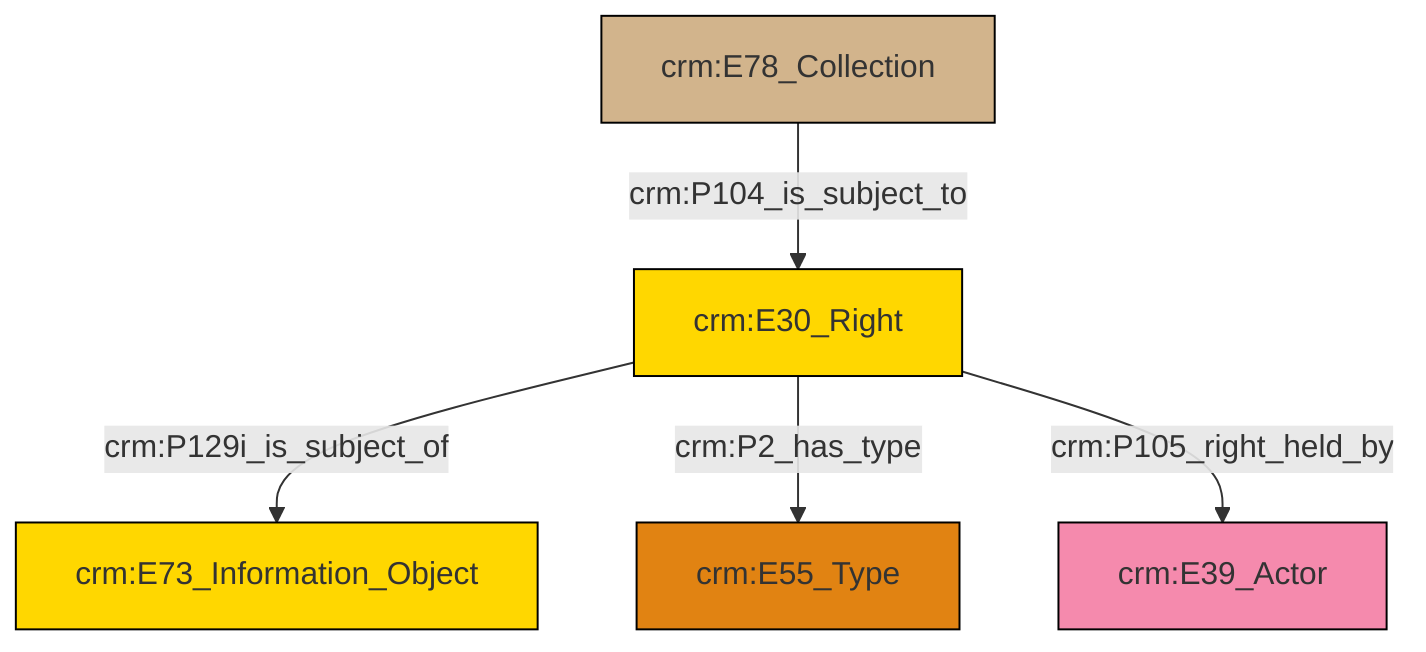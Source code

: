 graph TD
classDef Literal fill:#f2f2f2,stroke:#000000;
classDef CRM_Entity fill:#FFFFFF,stroke:#000000;
classDef Temporal_Entity fill:#00C9E6, stroke:#000000;
classDef Type fill:#E18312, stroke:#000000;
classDef Time-Span fill:#2C9C91, stroke:#000000;
classDef Appellation fill:#FFEB7F, stroke:#000000;
classDef Place fill:#008836, stroke:#000000;
classDef Persistent_Item fill:#B266B2, stroke:#000000;
classDef Conceptual_Object fill:#FFD700, stroke:#000000;
classDef Physical_Thing fill:#D2B48C, stroke:#000000;
classDef Actor fill:#f58aad, stroke:#000000;
classDef PC_Classes fill:#4ce600, stroke:#000000;
classDef Multi fill:#cccccc,stroke:#000000;

2["crm:E30_Right"]:::Conceptual_Object -->|crm:P129i_is_subject_of| 3["crm:E73_Information_Object"]:::Conceptual_Object
2["crm:E30_Right"]:::Conceptual_Object -->|crm:P2_has_type| 5["crm:E55_Type"]:::Type
7["crm:E78_Collection"]:::Physical_Thing -->|crm:P104_is_subject_to| 2["crm:E30_Right"]:::Conceptual_Object
2["crm:E30_Right"]:::Conceptual_Object -->|crm:P105_right_held_by| 0["crm:E39_Actor"]:::Actor